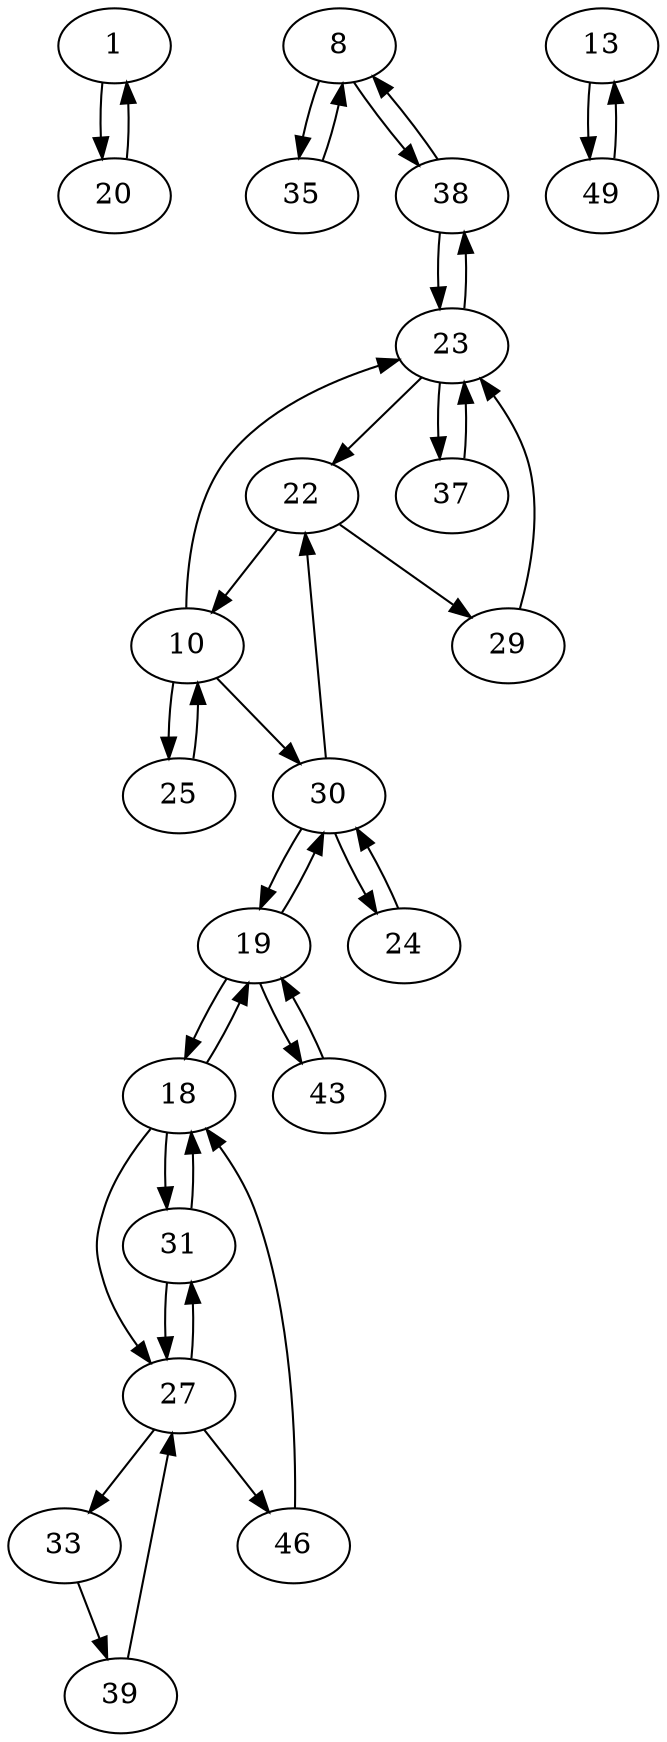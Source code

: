 digraph G {
  1 -> 20;
  8 -> 35;
  8 -> 38;
  10 -> 23;
  10 -> 25;
  10 -> 30;
  13 -> 49;
  18 -> 19;
  18 -> 27;
  18 -> 31;
  19 -> 18;
  19 -> 30;
  19 -> 43;
  20 -> 1;
  22 -> 10;
  22 -> 29;
  23 -> 22;
  23 -> 37;
  23 -> 38;
  24 -> 30;
  25 -> 10;
  27 -> 31;
  27 -> 33;
  27 -> 46;
  29 -> 23;
  30 -> 19;
  30 -> 22;
  30 -> 24;
  31 -> 18;
  31 -> 27;
  33 -> 39;
  35 -> 8;
  37 -> 23;
  38 -> 8;
  38 -> 23;
  39 -> 27;
  43 -> 19;
  46 -> 18;
  49 -> 13;
}